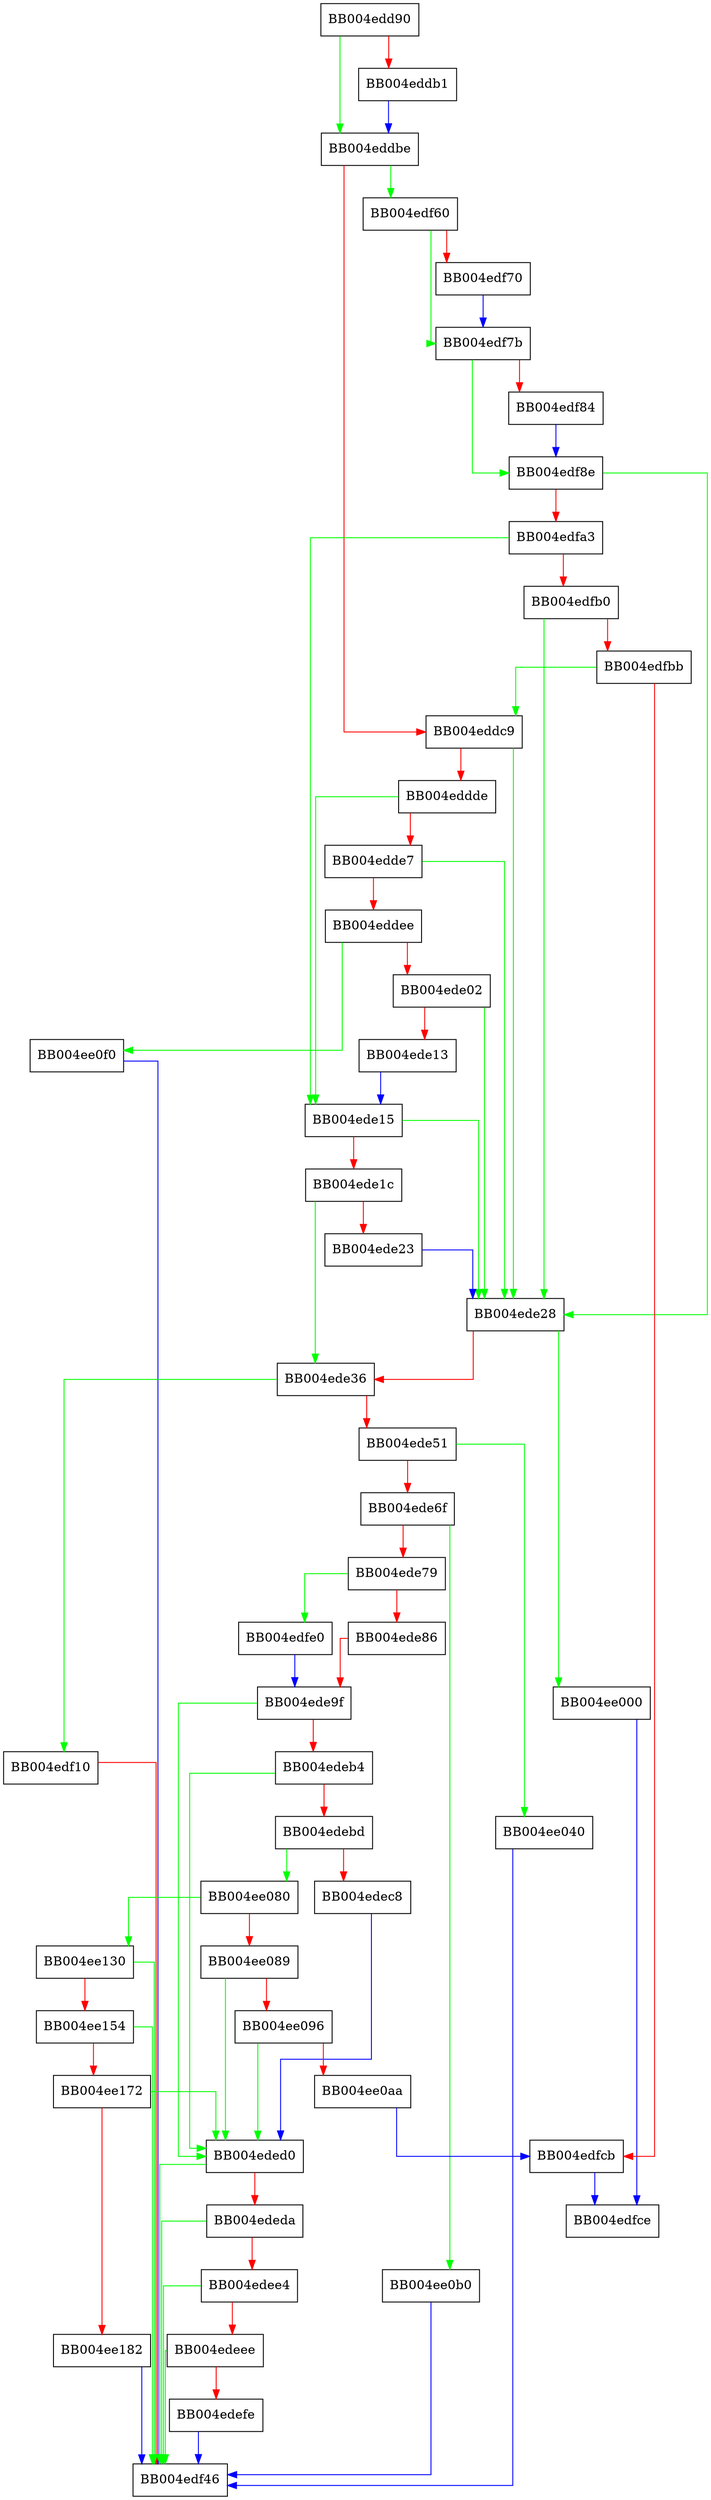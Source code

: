 digraph tls_process_finished {
  node [shape="box"];
  graph [splines=ortho];
  BB004edd90 -> BB004eddbe [color="green"];
  BB004edd90 -> BB004eddb1 [color="red"];
  BB004eddb1 -> BB004eddbe [color="blue"];
  BB004eddbe -> BB004edf60 [color="green"];
  BB004eddbe -> BB004eddc9 [color="red"];
  BB004eddc9 -> BB004ede28 [color="green"];
  BB004eddc9 -> BB004eddde [color="red"];
  BB004eddde -> BB004ede15 [color="green"];
  BB004eddde -> BB004edde7 [color="red"];
  BB004edde7 -> BB004ede28 [color="green"];
  BB004edde7 -> BB004eddee [color="red"];
  BB004eddee -> BB004ee0f0 [color="green"];
  BB004eddee -> BB004ede02 [color="red"];
  BB004ede02 -> BB004ede28 [color="green"];
  BB004ede02 -> BB004ede13 [color="red"];
  BB004ede13 -> BB004ede15 [color="blue"];
  BB004ede15 -> BB004ede28 [color="green"];
  BB004ede15 -> BB004ede1c [color="red"];
  BB004ede1c -> BB004ede36 [color="green"];
  BB004ede1c -> BB004ede23 [color="red"];
  BB004ede23 -> BB004ede28 [color="blue"];
  BB004ede28 -> BB004ee000 [color="green"];
  BB004ede28 -> BB004ede36 [color="red"];
  BB004ede36 -> BB004edf10 [color="green"];
  BB004ede36 -> BB004ede51 [color="red"];
  BB004ede51 -> BB004ee040 [color="green"];
  BB004ede51 -> BB004ede6f [color="red"];
  BB004ede6f -> BB004ee0b0 [color="green"];
  BB004ede6f -> BB004ede79 [color="red"];
  BB004ede79 -> BB004edfe0 [color="green"];
  BB004ede79 -> BB004ede86 [color="red"];
  BB004ede86 -> BB004ede9f [color="red"];
  BB004ede9f -> BB004eded0 [color="green"];
  BB004ede9f -> BB004edeb4 [color="red"];
  BB004edeb4 -> BB004eded0 [color="green"];
  BB004edeb4 -> BB004edebd [color="red"];
  BB004edebd -> BB004ee080 [color="green"];
  BB004edebd -> BB004edec8 [color="red"];
  BB004edec8 -> BB004eded0 [color="blue"];
  BB004eded0 -> BB004edf46 [color="green"];
  BB004eded0 -> BB004ededa [color="red"];
  BB004ededa -> BB004edf46 [color="green"];
  BB004ededa -> BB004edee4 [color="red"];
  BB004edee4 -> BB004edf46 [color="green"];
  BB004edee4 -> BB004edeee [color="red"];
  BB004edeee -> BB004edf46 [color="green"];
  BB004edeee -> BB004edefe [color="red"];
  BB004edefe -> BB004edf46 [color="blue"];
  BB004edf10 -> BB004edf46 [color="red"];
  BB004edf60 -> BB004edf7b [color="green"];
  BB004edf60 -> BB004edf70 [color="red"];
  BB004edf70 -> BB004edf7b [color="blue"];
  BB004edf7b -> BB004edf8e [color="green"];
  BB004edf7b -> BB004edf84 [color="red"];
  BB004edf84 -> BB004edf8e [color="blue"];
  BB004edf8e -> BB004ede28 [color="green"];
  BB004edf8e -> BB004edfa3 [color="red"];
  BB004edfa3 -> BB004ede15 [color="green"];
  BB004edfa3 -> BB004edfb0 [color="red"];
  BB004edfb0 -> BB004ede28 [color="green"];
  BB004edfb0 -> BB004edfbb [color="red"];
  BB004edfbb -> BB004eddc9 [color="green"];
  BB004edfbb -> BB004edfcb [color="red"];
  BB004edfcb -> BB004edfce [color="blue"];
  BB004edfe0 -> BB004ede9f [color="blue"];
  BB004ee000 -> BB004edfce [color="blue"];
  BB004ee040 -> BB004edf46 [color="blue"];
  BB004ee080 -> BB004ee130 [color="green"];
  BB004ee080 -> BB004ee089 [color="red"];
  BB004ee089 -> BB004eded0 [color="green"];
  BB004ee089 -> BB004ee096 [color="red"];
  BB004ee096 -> BB004eded0 [color="green"];
  BB004ee096 -> BB004ee0aa [color="red"];
  BB004ee0aa -> BB004edfcb [color="blue"];
  BB004ee0b0 -> BB004edf46 [color="blue"];
  BB004ee0f0 -> BB004edf46 [color="blue"];
  BB004ee130 -> BB004edf46 [color="green"];
  BB004ee130 -> BB004ee154 [color="red"];
  BB004ee154 -> BB004edf46 [color="green"];
  BB004ee154 -> BB004ee172 [color="red"];
  BB004ee172 -> BB004eded0 [color="green"];
  BB004ee172 -> BB004ee182 [color="red"];
  BB004ee182 -> BB004edf46 [color="blue"];
}